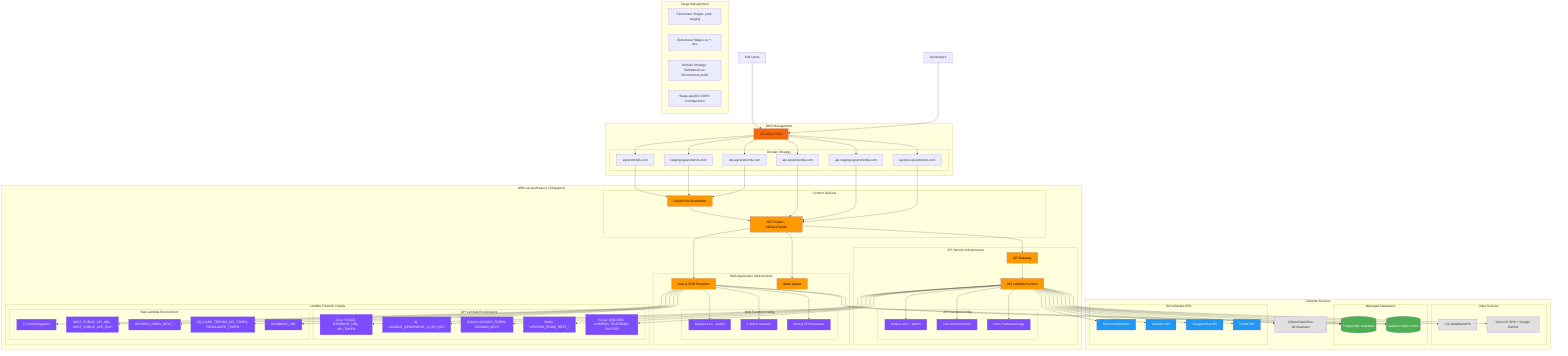 graph TB
    %% Users and External Access
    Users[End Users]
    Developers[Developers]
    
    %% DNS Layer
    subgraph "DNS Management"
        Cloudflare[Cloudflare DNS]
        
        subgraph "Domain Strategy"
            ProdDomain[sgcarstrends.com]
            StagingDomain[staging.sgcarstrends.com]
            DevDomain[dev.sgcarstrends.com]
            APIDomain[api.sgcarstrends.com]
            APIStagingDomain[api.staging.sgcarstrends.com]
            APIDevDomain[api.dev.sgcarstrends.com]
        end
    end
    
    %% AWS Infrastructure - Singapore Region
    subgraph "AWS ap-southeast-1 (Singapore)"
        %% CDN Layer
        subgraph "Content Delivery"
            CloudFront[CloudFront Distribution]
            Router[SST Router - SGCarsTrends]
        end
        
        %% API Infrastructure  
        subgraph "API Service Infrastructure"
            APIGateway[API Gateway]
            APILambda[API Lambda Function]
            
            subgraph "API Function Config"
                APIRuntime[Node.js 22.x - arm64]
                APITimeout[120 second timeout]
                HonoApp[Hono Framework App]
            end
        end
        
        %% Web Infrastructure
        subgraph "Web Application Infrastructure"
            NextjsSSR[Next.js SSR Functions]
            StaticAssets[Static Assets]
            
            subgraph "Web Function Config"
                WebRuntime[Node.js 22.x - arm64]
                WebWarm[1 Warm Instance]
                NextjsFramework[Next.js 15 Framework]
            end
        end
        
        %% Lambda Functions Detail
        subgraph "Lambda Function Details"
            subgraph "API Lambda Environment"
                CoreEnv[Core: STAGE, DATABASE_URL, API_TOKEN]
                AIEnv[AI: GOOGLE_GENERATIVE_AI_API_KEY] 
                QStashEnv[QStash: QSTASH_TOKEN, SIGNING_KEYS]
                RedisEnv[Redis: UPSTASH_REDIS_REST_*]
                SocialEnv[Social: DISCORD, LINKEDIN, TELEGRAM, TWITTER]
            end
            
            subgraph "Web Lambda Environment"
                WebEnv[TZ: Asia/Singapore]
                PublicEnv[NEXT_PUBLIC_API_URL, NEXT_PUBLIC_APP_ENV]
                WebRedis[UPSTASH_REDIS_REST_*]
                WebAuth[SG_CARS_TRENDS_API_TOKEN, REVALIDATE_TOKEN]
                WebDB[DATABASE_URL]
            end
        end
    end
    
    %% External Services
    subgraph "External Services"
        %% Data Sources
        subgraph "Data Sources"
            LTA[LTA DataMall APIs]
            GeminiAI[Vercel AI SDK + Google Gemini]
        end
        
        %% Message Queue
        QStash[QStash Workflow Orchestrator]
        
        %% Databases
        subgraph "Managed Databases"
            PostgreSQL[(PostgreSQL Database)]
            Upstash[(Upstash Redis Cache)]
        end
        
        %% Social Media
        subgraph "Social Media APIs"
            Discord[Discord Webhooks]
            LinkedIn[LinkedIn API]
            Telegram[Telegram Bot API]
            Twitter[Twitter API]
        end
    end
    
    %% Traffic Flow
    Users --> Cloudflare
    Developers --> Cloudflare
    
    %% DNS Resolution
    Cloudflare --> ProdDomain
    Cloudflare --> StagingDomain  
    Cloudflare --> DevDomain
    Cloudflare --> APIDomain
    Cloudflare --> APIStagingDomain
    Cloudflare --> APIDevDomain
    
    %% CloudFront Distribution
    ProdDomain --> CloudFront
    StagingDomain --> CloudFront
    DevDomain --> CloudFront
    
    %% Router Distribution
    CloudFront --> Router
    
    %% API Traffic
    APIDomain --> Router
    APIStagingDomain --> Router
    APIDevDomain --> Router
    Router --> APIGateway
    APIGateway --> APILambda
    
    %% Web Traffic
    Router --> NextjsSSR
    Router --> StaticAssets
    
    %% Function Configuration
    APILambda --> APIRuntime
    APILambda --> APITimeout
    APILambda --> HonoApp
    
    NextjsSSR --> WebRuntime
    NextjsSSR --> WebWarm
    NextjsSSR --> NextjsFramework
    
    %% Environment Configuration
    APILambda --> CoreEnv
    APILambda --> AIEnv
    APILambda --> QStashEnv
    APILambda --> RedisEnv
    APILambda --> SocialEnv
    
    NextjsSSR --> WebEnv
    NextjsSSR --> PublicEnv
    NextjsSSR --> WebRedis
    NextjsSSR --> WebAuth
    NextjsSSR --> WebDB
    
    %% External Connections
    APILambda --> LTA
    APILambda --> GeminiAI
    APILambda --> QStash
    APILambda --> PostgreSQL
    APILambda --> Upstash
    APILambda --> Discord
    APILambda --> LinkedIn
    APILambda --> Telegram
    APILambda --> Twitter
    
    NextjsSSR --> PostgreSQL
    NextjsSSR --> Upstash
    
    %% Stage Configuration Notes
    subgraph "Stage Management"
        PermanentStages[Permanent Stages: prod, staging]
        EphemeralStages[Ephemeral Stages: pr-*, dev]
        DomainStrategy[Domain Strategy: Subdomain vs Environment prefix]
        CORSConfig[Stage-specific CORS Configuration]
    end
    
    %% Styling
    classDef aws fill:#ff9900,color:#000
    classDef external fill:#e0e0e0
    classDef dns fill:#f76707
    classDef function fill:#7c4dff,color:#fff
    classDef database fill:#4caf50,color:#fff
    classDef social fill:#2196f3,color:#fff
    
    class CloudFront,Router,APIGateway,APILambda,NextjsSSR,StaticAssets aws
    class Cloudflare dns
    class APIRuntime,APITimeout,HonoApp,WebRuntime,WebWarm,NextjsFramework,CoreEnv,AIEnv,QStashEnv,RedisEnv,SocialEnv,WebEnv,PublicEnv,WebRedis,WebAuth,WebDB function
    class PostgreSQL,Upstash database
    class LTA,GeminiAI,QStash external
    class Discord,LinkedIn,Telegram,Twitter social